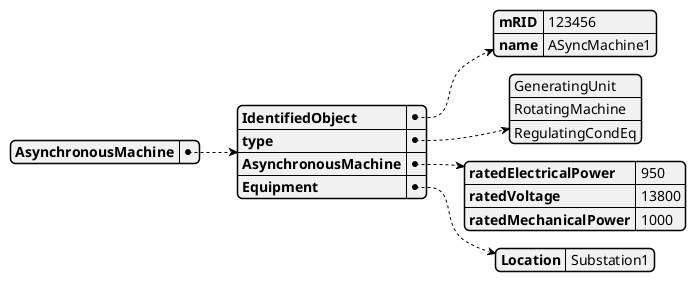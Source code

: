 @startjson
{
  "AsynchronousMachine": {
    "IdentifiedObject": {
      "mRID": "123456",
      "name": "ASyncMachine1"
    },
    "type": [
      "GeneratingUnit",
      "RotatingMachine",
      "RegulatingCondEq"
    ],
    "AsynchronousMachine": {
      "ratedElectricalPower": "950",
      "ratedVoltage": "13800",
      "ratedMechanicalPower": "1000"
    },
    "Equipment": {
      "Location": "Substation1"
    }
  }
}
@endjson
